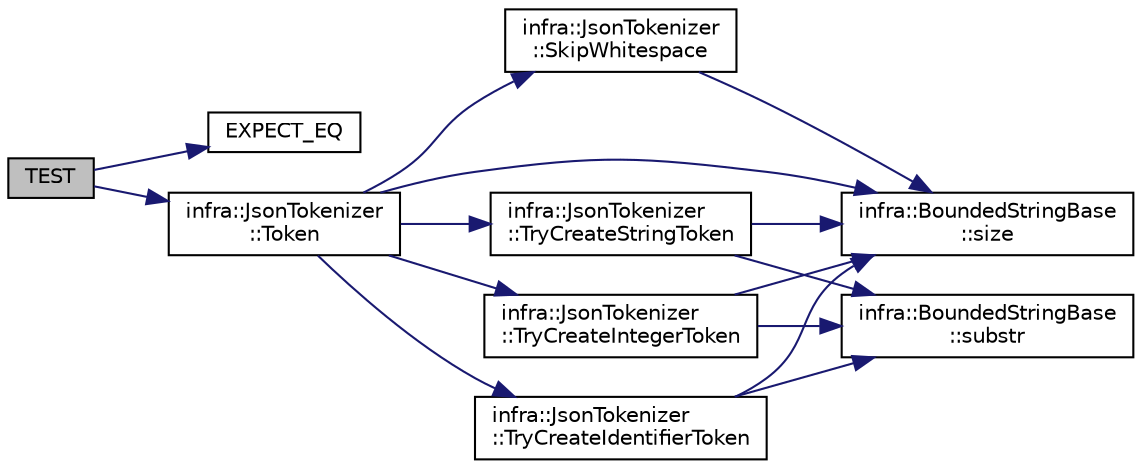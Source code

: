 digraph "TEST"
{
 // INTERACTIVE_SVG=YES
  edge [fontname="Helvetica",fontsize="10",labelfontname="Helvetica",labelfontsize="10"];
  node [fontname="Helvetica",fontsize="10",shape=record];
  rankdir="LR";
  Node63 [label="TEST",height=0.2,width=0.4,color="black", fillcolor="grey75", style="filled", fontcolor="black"];
  Node63 -> Node64 [color="midnightblue",fontsize="10",style="solid",fontname="Helvetica"];
  Node64 [label="EXPECT_EQ",height=0.2,width=0.4,color="black", fillcolor="white", style="filled",URL="$d6/def/_test_json_8cpp.html#a82745227e2f0a8edbb4ae630d88a8e86"];
  Node63 -> Node65 [color="midnightblue",fontsize="10",style="solid",fontname="Helvetica"];
  Node65 [label="infra::JsonTokenizer\l::Token",height=0.2,width=0.4,color="black", fillcolor="white", style="filled",URL="$d3/d5c/classinfra_1_1_json_tokenizer.html#a02d850fd493943206196aff4c975aac5"];
  Node65 -> Node66 [color="midnightblue",fontsize="10",style="solid",fontname="Helvetica"];
  Node66 [label="infra::JsonTokenizer\l::SkipWhitespace",height=0.2,width=0.4,color="black", fillcolor="white", style="filled",URL="$d3/d5c/classinfra_1_1_json_tokenizer.html#acfe1cf5bc676fd35b038e1b604756165"];
  Node66 -> Node67 [color="midnightblue",fontsize="10",style="solid",fontname="Helvetica"];
  Node67 [label="infra::BoundedStringBase\l::size",height=0.2,width=0.4,color="black", fillcolor="white", style="filled",URL="$d1/d2a/classinfra_1_1_bounded_string_base.html#aab36b8eaee21d6ab3be734e07f499382"];
  Node65 -> Node67 [color="midnightblue",fontsize="10",style="solid",fontname="Helvetica"];
  Node65 -> Node68 [color="midnightblue",fontsize="10",style="solid",fontname="Helvetica"];
  Node68 [label="infra::JsonTokenizer\l::TryCreateStringToken",height=0.2,width=0.4,color="black", fillcolor="white", style="filled",URL="$d3/d5c/classinfra_1_1_json_tokenizer.html#a6b99af199f5f080d408375a0f23ac32c"];
  Node68 -> Node67 [color="midnightblue",fontsize="10",style="solid",fontname="Helvetica"];
  Node68 -> Node69 [color="midnightblue",fontsize="10",style="solid",fontname="Helvetica"];
  Node69 [label="infra::BoundedStringBase\l::substr",height=0.2,width=0.4,color="black", fillcolor="white", style="filled",URL="$d1/d2a/classinfra_1_1_bounded_string_base.html#a46ec1a3a673136ace03af8c6ec94aa89"];
  Node65 -> Node70 [color="midnightblue",fontsize="10",style="solid",fontname="Helvetica"];
  Node70 [label="infra::JsonTokenizer\l::TryCreateIntegerToken",height=0.2,width=0.4,color="black", fillcolor="white", style="filled",URL="$d3/d5c/classinfra_1_1_json_tokenizer.html#a4203f4a0d1a65b20672053d7a4e5b8be"];
  Node70 -> Node67 [color="midnightblue",fontsize="10",style="solid",fontname="Helvetica"];
  Node70 -> Node69 [color="midnightblue",fontsize="10",style="solid",fontname="Helvetica"];
  Node65 -> Node71 [color="midnightblue",fontsize="10",style="solid",fontname="Helvetica"];
  Node71 [label="infra::JsonTokenizer\l::TryCreateIdentifierToken",height=0.2,width=0.4,color="black", fillcolor="white", style="filled",URL="$d3/d5c/classinfra_1_1_json_tokenizer.html#a7fde4788359094c8ac575d0aea08a33b"];
  Node71 -> Node67 [color="midnightblue",fontsize="10",style="solid",fontname="Helvetica"];
  Node71 -> Node69 [color="midnightblue",fontsize="10",style="solid",fontname="Helvetica"];
}
